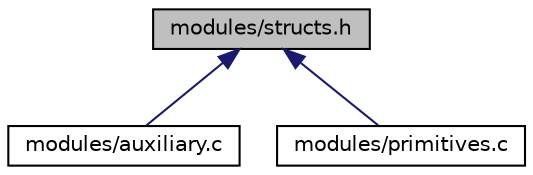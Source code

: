 digraph "modules/structs.h"
{
  edge [fontname="Helvetica",fontsize="10",labelfontname="Helvetica",labelfontsize="10"];
  node [fontname="Helvetica",fontsize="10",shape=record];
  Node1 [label="modules/structs.h",height=0.2,width=0.4,color="black", fillcolor="grey75", style="filled", fontcolor="black"];
  Node1 -> Node2 [dir="back",color="midnightblue",fontsize="10",style="solid",fontname="Helvetica"];
  Node2 [label="modules/auxiliary.c",height=0.2,width=0.4,color="black", fillcolor="white", style="filled",URL="$auxiliary_8c.html",tooltip="Contém as implementações dos métodos auxiliares. "];
  Node1 -> Node3 [dir="back",color="midnightblue",fontsize="10",style="solid",fontname="Helvetica"];
  Node3 [label="modules/primitives.c",height=0.2,width=0.4,color="black", fillcolor="white", style="filled",URL="$primitives_8c.html",tooltip="Contém as implementações das primitivas. "];
}

